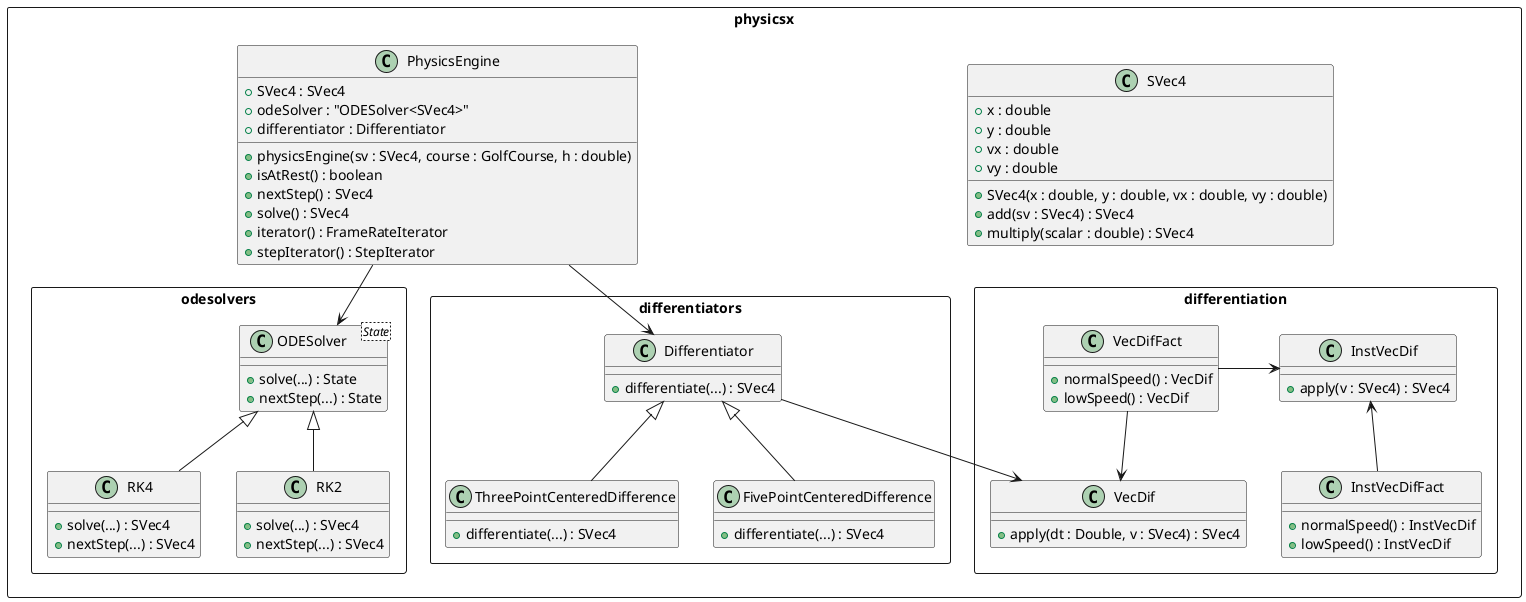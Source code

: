 @startuml physicsx

rectangle "physicsx" as P {

        class "SVec4" as SV4 {
            +x : double
            +y : double
            +vx : double
            +vy : double
            +SVec4(x : double, y : double, vx : double, vy : double)
            +add(sv : SVec4) : SVec4
            +multiply(scalar : double) : SVec4
        }

        class "PhysicsEngine" as PE {
            +SVec4 : SVec4
            +odeSolver : "ODESolver<SVec4>"
            +differentiator : Differentiator
            +physicsEngine(sv : SVec4, course : GolfCourse, h : double)
            +isAtRest() : boolean
            +nextStep() : SVec4
            +solve() : SVec4
            +iterator() : FrameRateIterator
            +stepIterator() : StepIterator
        }

    rectangle "differentiation" as DN {

        class "InstVecDif" as IVD4 {
            +apply(v : SVec4) : SVec4
        }

        class "VecDif" as VD4{
            +apply(dt : Double, v : SVec4) : SVec4
        }

        class "InstVecDifFact" as IVDF {
            +normalSpeed() : InstVecDif
            +lowSpeed() : InstVecDif
        }

        class "VecDifFact" as VDF {
            +normalSpeed() : VecDif
            +lowSpeed() : VecDif
        }

        IVDF -up-> IVD4
        VDF --> VD4
        VDF -left-> IVD4
    }

    rectangle "differentiators" as DR {

        class "Differentiator" as DIF {
            +differentiate(...) : SVec4
        }

        class "ThreePointCenteredDifference" as TPCD {
            +differentiate(...) : SVec4
        }

        class "FivePointCenteredDifference" as FPCD {
            +differentiate(...) : SVec4
        }

        FPCD -up-|> DIF
        TPCD -up-|> DIF

        PE --> DIF
        DIF --> VD4
    }

    rectangle "odesolvers" as ES {
        class "ODESolver<State>" as ODES {
            +solve(...) : State
            +nextStep(...) : State
        }

        class "RK4" as RK4 {
            +solve(...) : SVec4
            +nextStep(...) : SVec4
        }

        class "RK2" as RK2 {
            +solve(...) : SVec4
            +nextStep(...) : SVec4
        }

        RK4 -up-|> ODES
        RK2 -up-|> ODES

        PE --> ODES
    }


}

@enduml
